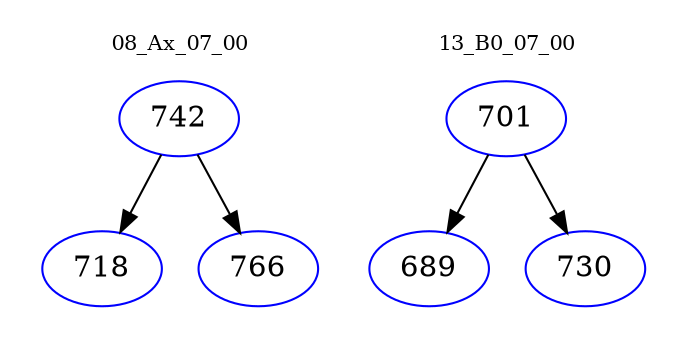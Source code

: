 digraph{
subgraph cluster_0 {
color = white
label = "08_Ax_07_00";
fontsize=10;
T0_742 [label="742", color="blue"]
T0_742 -> T0_718 [color="black"]
T0_718 [label="718", color="blue"]
T0_742 -> T0_766 [color="black"]
T0_766 [label="766", color="blue"]
}
subgraph cluster_1 {
color = white
label = "13_B0_07_00";
fontsize=10;
T1_701 [label="701", color="blue"]
T1_701 -> T1_689 [color="black"]
T1_689 [label="689", color="blue"]
T1_701 -> T1_730 [color="black"]
T1_730 [label="730", color="blue"]
}
}
